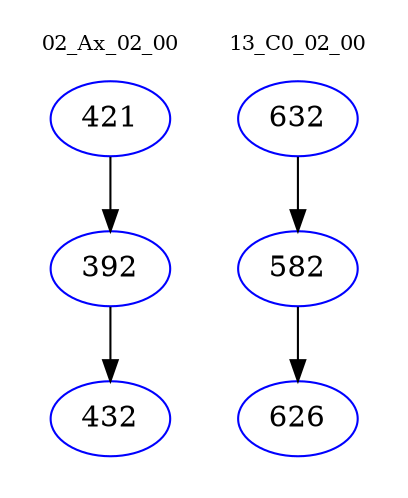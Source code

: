 digraph{
subgraph cluster_0 {
color = white
label = "02_Ax_02_00";
fontsize=10;
T0_421 [label="421", color="blue"]
T0_421 -> T0_392 [color="black"]
T0_392 [label="392", color="blue"]
T0_392 -> T0_432 [color="black"]
T0_432 [label="432", color="blue"]
}
subgraph cluster_1 {
color = white
label = "13_C0_02_00";
fontsize=10;
T1_632 [label="632", color="blue"]
T1_632 -> T1_582 [color="black"]
T1_582 [label="582", color="blue"]
T1_582 -> T1_626 [color="black"]
T1_626 [label="626", color="blue"]
}
}
